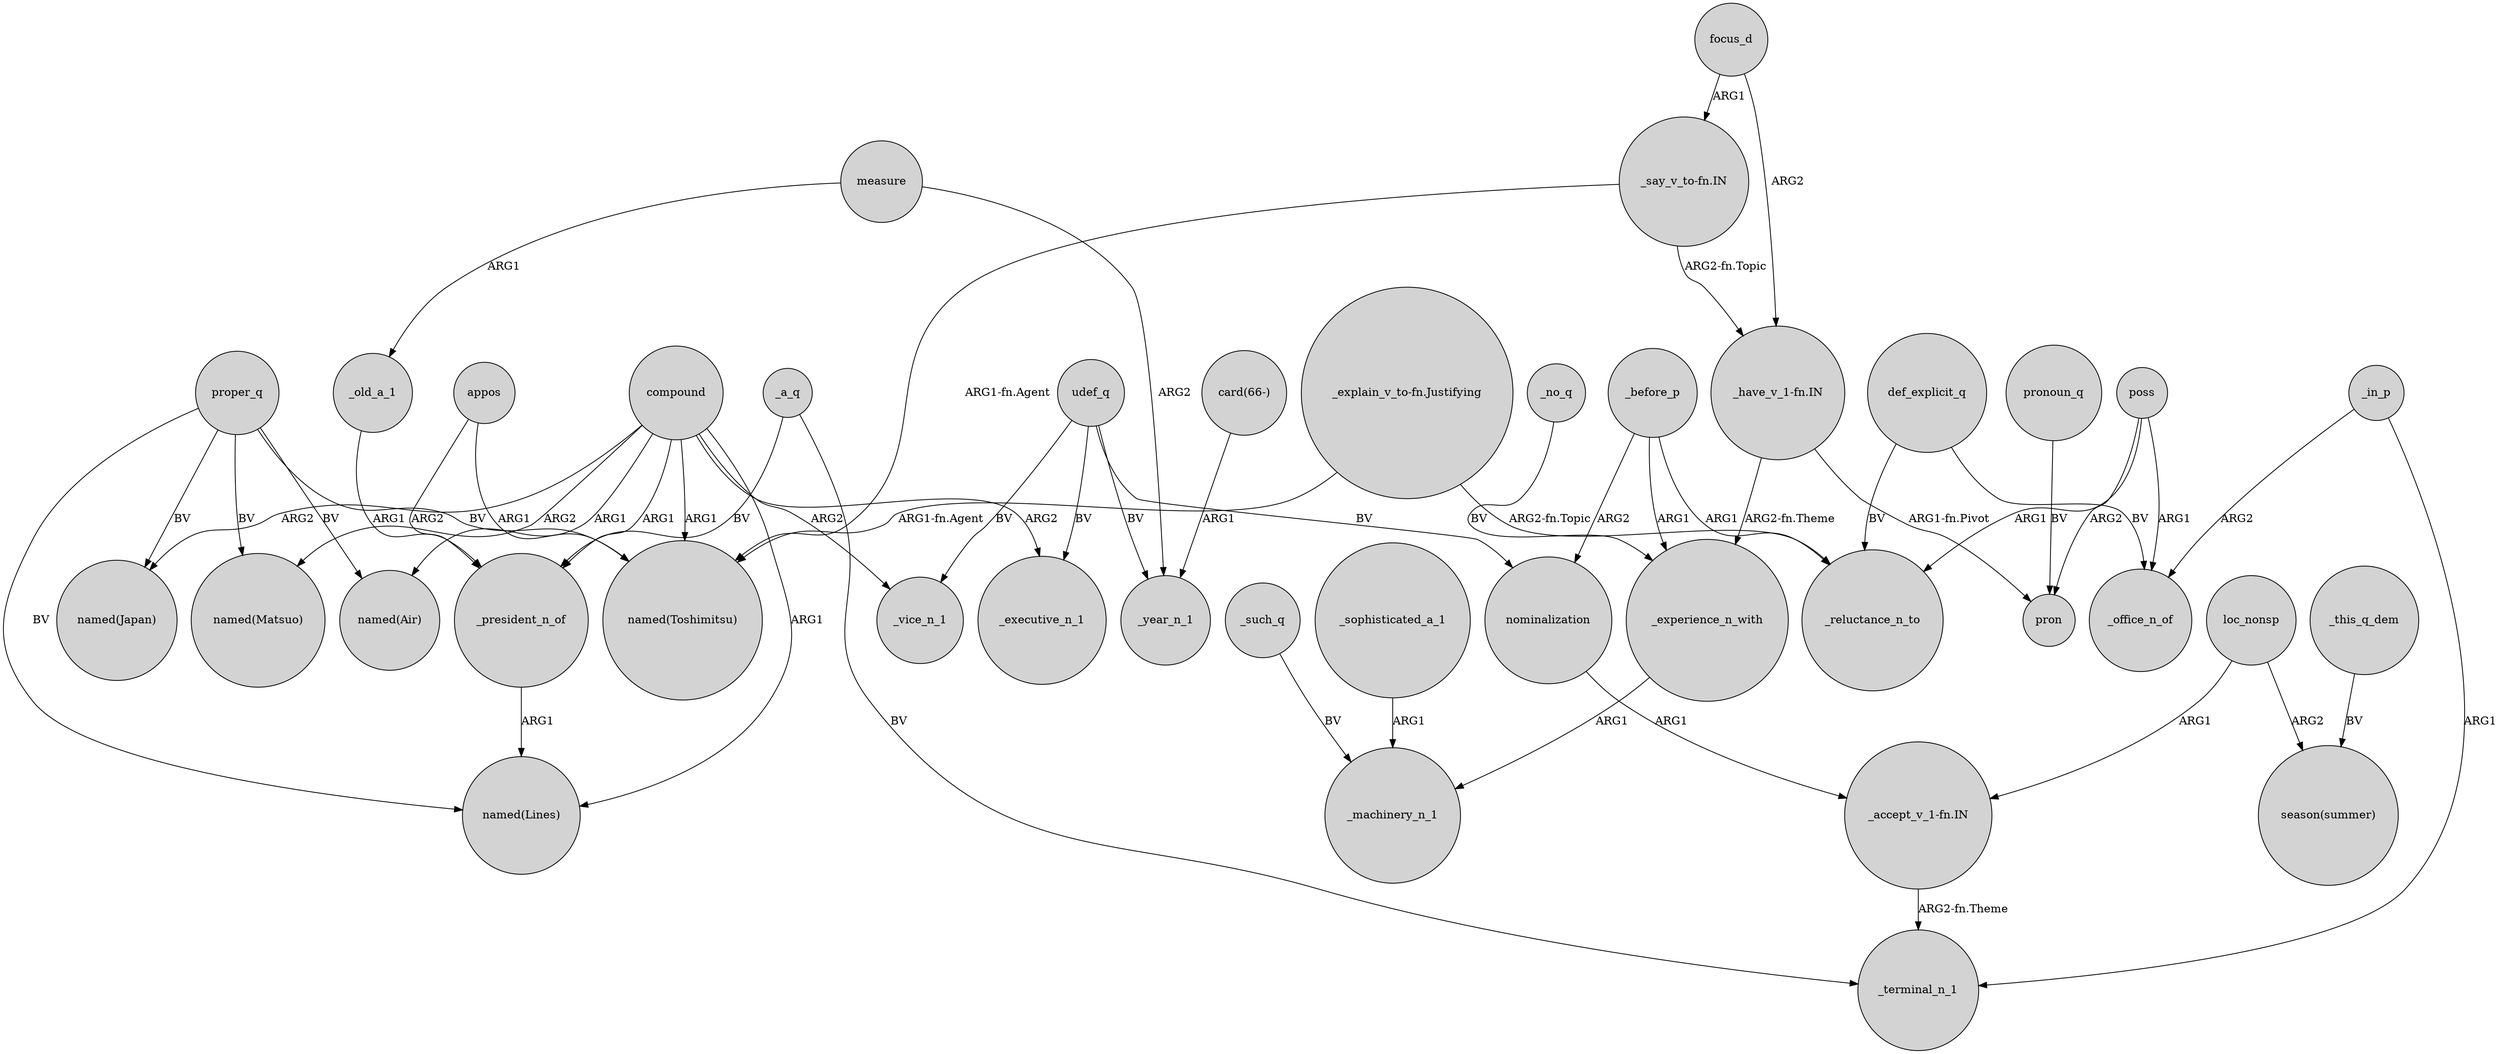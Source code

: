 digraph {
	node [shape=circle style=filled]
	proper_q -> "named(Lines)" [label=BV]
	_before_p -> _reluctance_n_to [label=ARG1]
	compound -> _vice_n_1 [label=ARG2]
	compound -> "named(Toshimitsu)" [label=ARG1]
	"_say_v_to-fn.IN" -> "named(Toshimitsu)" [label="ARG1-fn.Agent"]
	poss -> _reluctance_n_to [label=ARG1]
	_this_q_dem -> "season(summer)" [label=BV]
	poss -> pron [label=ARG2]
	_experience_n_with -> _machinery_n_1 [label=ARG1]
	measure -> _year_n_1 [label=ARG2]
	udef_q -> _executive_n_1 [label=BV]
	_president_n_of -> "named(Lines)" [label=ARG1]
	compound -> "named(Matsuo)" [label=ARG2]
	focus_d -> "_have_v_1-fn.IN" [label=ARG2]
	proper_q -> "named(Toshimitsu)" [label=BV]
	def_explicit_q -> _office_n_of [label=BV]
	proper_q -> "named(Air)" [label=BV]
	_before_p -> _experience_n_with [label=ARG1]
	nominalization -> "_accept_v_1-fn.IN" [label=ARG1]
	loc_nonsp -> "_accept_v_1-fn.IN" [label=ARG1]
	"card(66-)" -> _year_n_1 [label=ARG1]
	_before_p -> nominalization [label=ARG2]
	compound -> "named(Japan)" [label=ARG2]
	"_have_v_1-fn.IN" -> pron [label="ARG1-fn.Pivot"]
	"_have_v_1-fn.IN" -> _experience_n_with [label="ARG2-fn.Theme"]
	udef_q -> _vice_n_1 [label=BV]
	proper_q -> "named(Japan)" [label=BV]
	_a_q -> _terminal_n_1 [label=BV]
	measure -> _old_a_1 [label=ARG1]
	_old_a_1 -> _president_n_of [label=ARG1]
	_in_p -> _office_n_of [label=ARG2]
	appos -> _president_n_of [label=ARG2]
	pronoun_q -> pron [label=BV]
	compound -> "named(Lines)" [label=ARG1]
	_such_q -> _machinery_n_1 [label=BV]
	"_accept_v_1-fn.IN" -> _terminal_n_1 [label="ARG2-fn.Theme"]
	compound -> _president_n_of [label=ARG1]
	def_explicit_q -> _reluctance_n_to [label=BV]
	compound -> "named(Air)" [label=ARG1]
	appos -> "named(Toshimitsu)" [label=ARG1]
	_in_p -> _terminal_n_1 [label=ARG1]
	poss -> _office_n_of [label=ARG1]
	udef_q -> nominalization [label=BV]
	_a_q -> _president_n_of [label=BV]
	loc_nonsp -> "season(summer)" [label=ARG2]
	"_say_v_to-fn.IN" -> "_have_v_1-fn.IN" [label="ARG2-fn.Topic"]
	"_explain_v_to-fn.Justifying" -> _reluctance_n_to [label="ARG2-fn.Topic"]
	udef_q -> _year_n_1 [label=BV]
	"_explain_v_to-fn.Justifying" -> "named(Toshimitsu)" [label="ARG1-fn.Agent"]
	compound -> _executive_n_1 [label=ARG2]
	proper_q -> "named(Matsuo)" [label=BV]
	focus_d -> "_say_v_to-fn.IN" [label=ARG1]
	_no_q -> _experience_n_with [label=BV]
	_sophisticated_a_1 -> _machinery_n_1 [label=ARG1]
}
